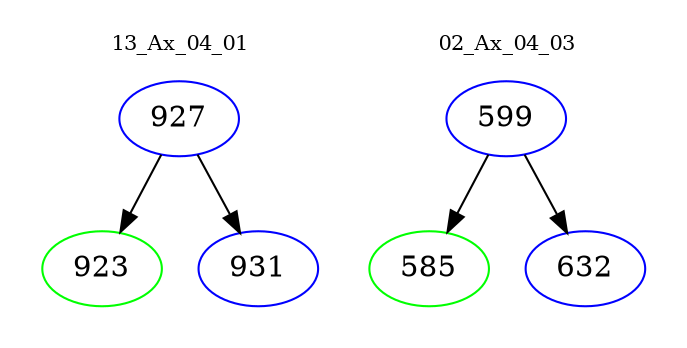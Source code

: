 digraph{
subgraph cluster_0 {
color = white
label = "13_Ax_04_01";
fontsize=10;
T0_927 [label="927", color="blue"]
T0_927 -> T0_923 [color="black"]
T0_923 [label="923", color="green"]
T0_927 -> T0_931 [color="black"]
T0_931 [label="931", color="blue"]
}
subgraph cluster_1 {
color = white
label = "02_Ax_04_03";
fontsize=10;
T1_599 [label="599", color="blue"]
T1_599 -> T1_585 [color="black"]
T1_585 [label="585", color="green"]
T1_599 -> T1_632 [color="black"]
T1_632 [label="632", color="blue"]
}
}
